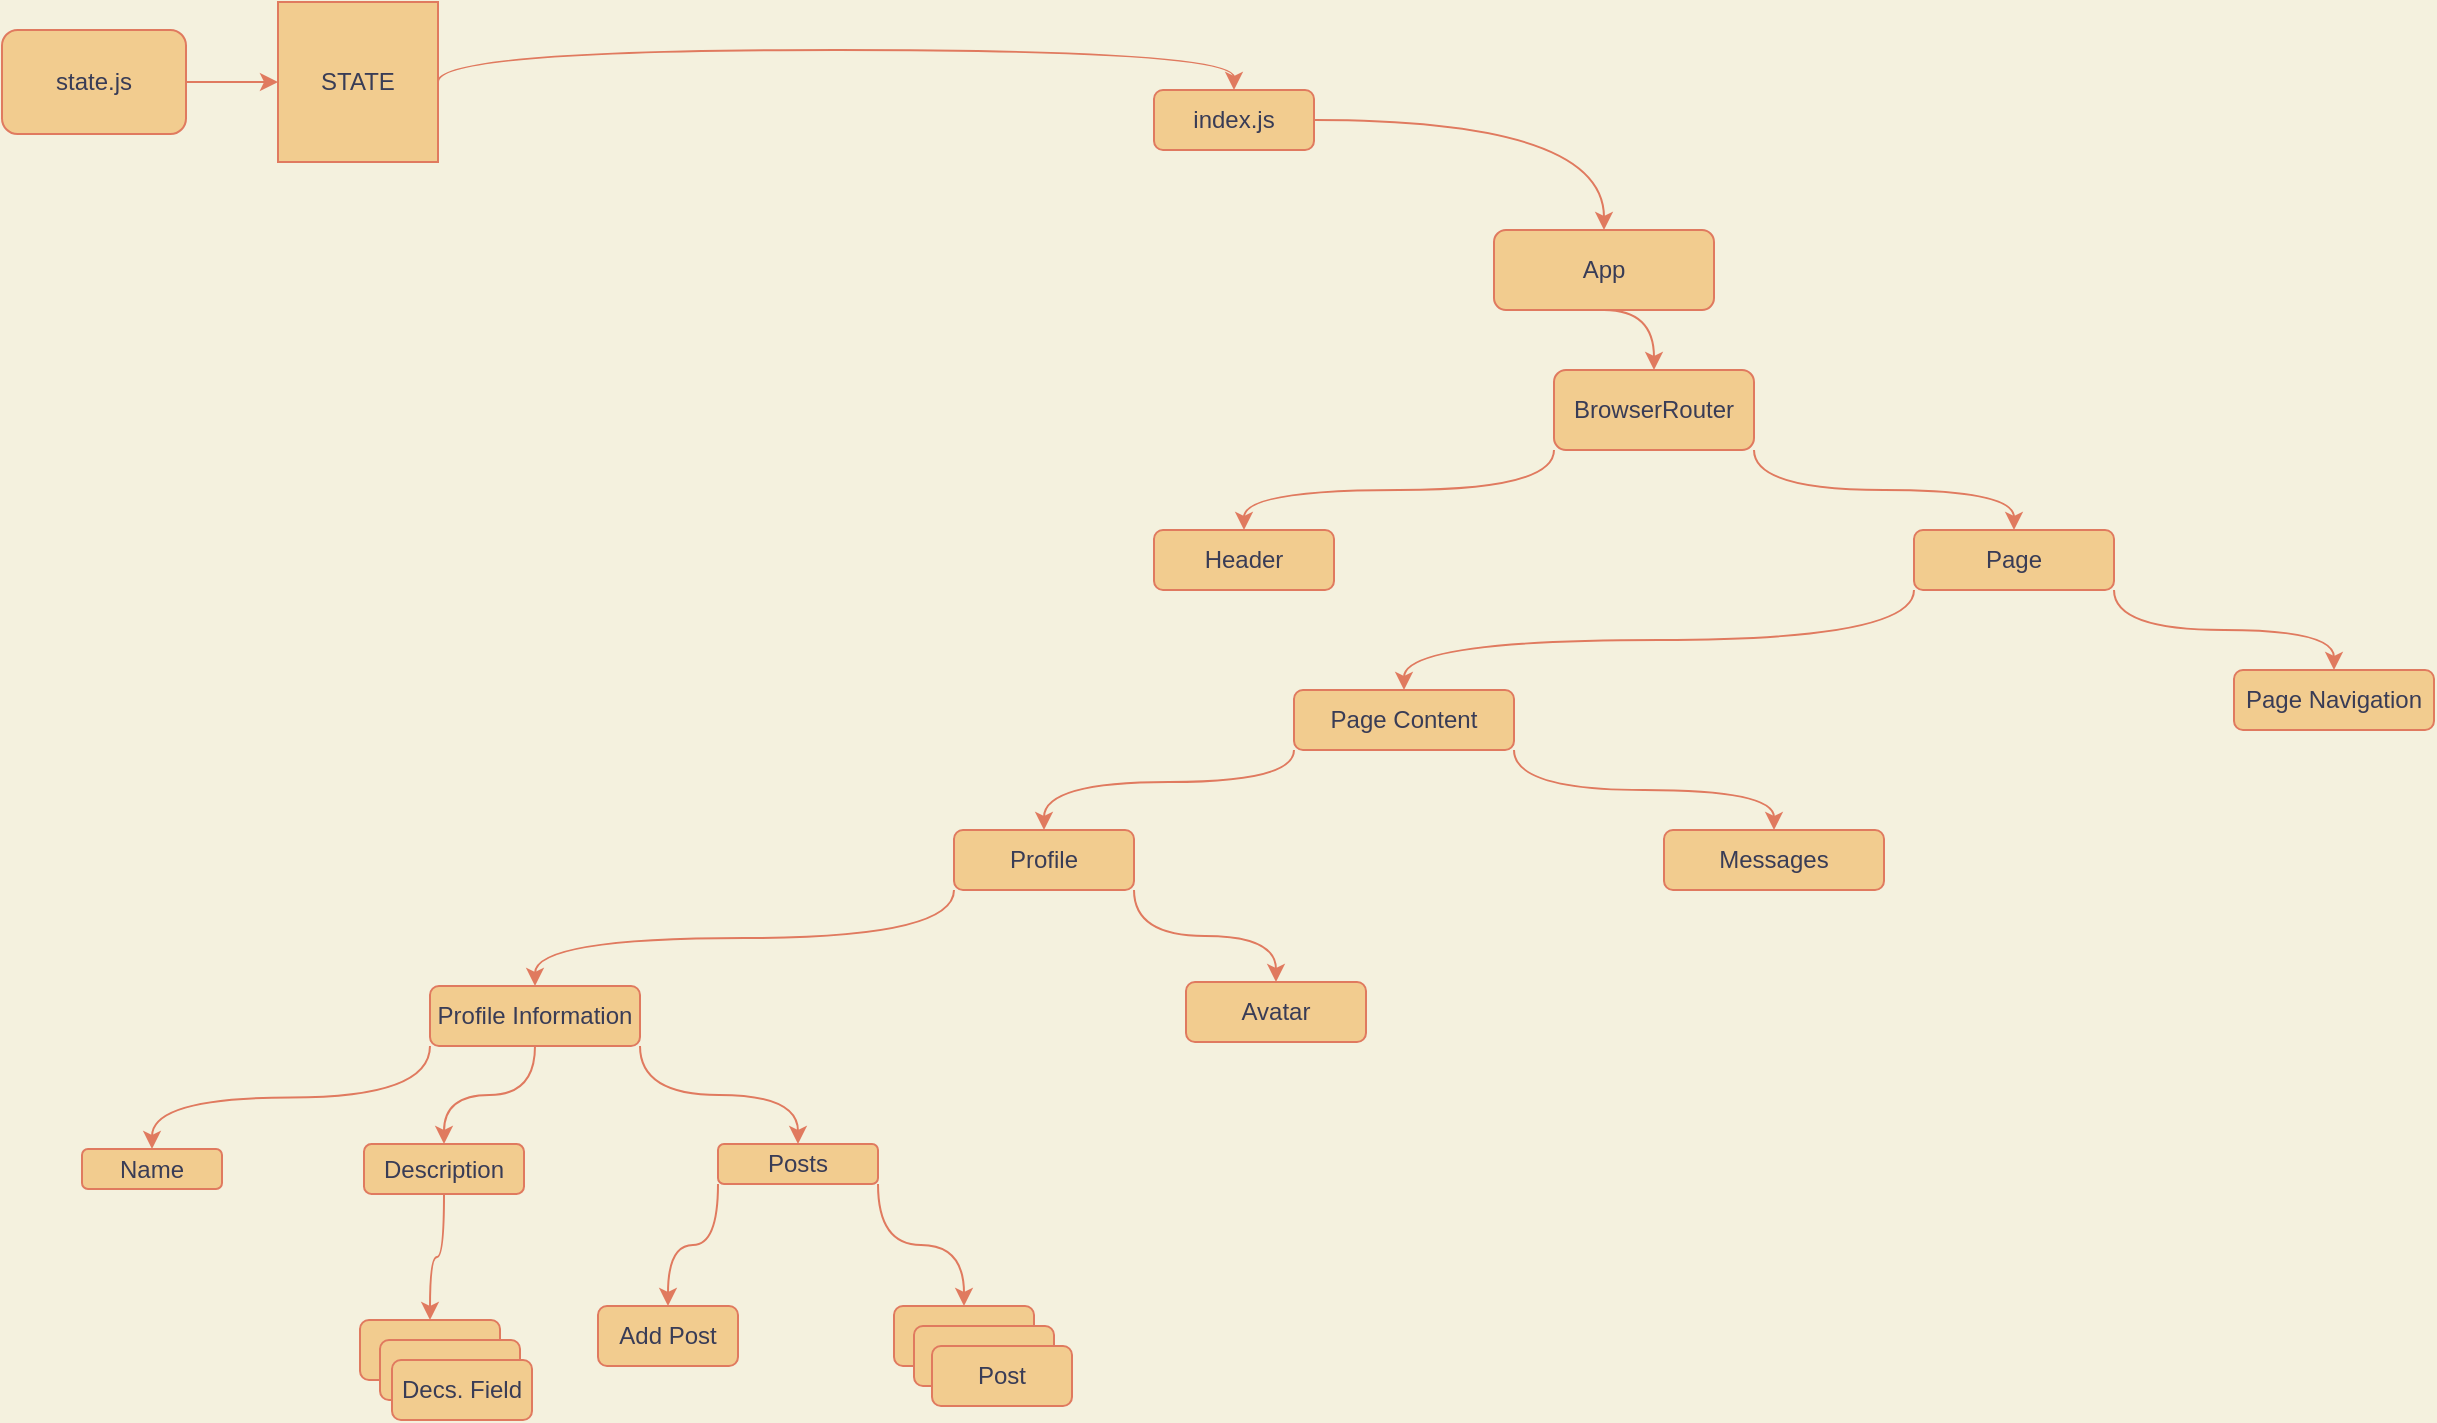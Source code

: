 <mxfile version="13.7.9" type="embed"><diagram id="_VKC_Ptesaq74gxCTPKM" name="Page-1"><mxGraphModel dx="1860" dy="760" grid="0" gridSize="10" guides="1" tooltips="1" connect="1" arrows="1" fold="1" page="1" pageScale="1" pageWidth="827" pageHeight="1169" background="#F4F1DE" math="0" shadow="0"><root><mxCell id="0"/><mxCell id="1" parent="0"/><mxCell id="IpltaGfH0LeB2DjWTrzb-53" style="edgeStyle=orthogonalEdgeStyle;rounded=0;orthogonalLoop=1;jettySize=auto;html=1;exitX=0.5;exitY=1;exitDx=0;exitDy=0;startArrow=none;startFill=0;entryX=0;entryY=0.5;entryDx=0;entryDy=0;labelBackgroundColor=#F4F1DE;strokeColor=#E07A5F;fontColor=#393C56;" parent="1" edge="1"><mxGeometry relative="1" as="geometry"><mxPoint x="324.03" y="250" as="targetPoint"/><Array as="points"><mxPoint x="269" y="470"/><mxPoint x="200" y="470"/><mxPoint x="200" y="250"/></Array></mxGeometry></mxCell><mxCell id="51kHfomaU9apBLXmp4Fj-2" style="edgeStyle=orthogonalEdgeStyle;orthogonalLoop=1;jettySize=auto;html=1;exitX=1;exitY=0.5;exitDx=0;exitDy=0;curved=1;entryX=0.5;entryY=0;entryDx=0;entryDy=0;labelBackgroundColor=#F4F1DE;strokeColor=#E07A5F;fontColor=#393C56;" parent="1" source="51kHfomaU9apBLXmp4Fj-1" target="51kHfomaU9apBLXmp4Fj-3" edge="1"><mxGeometry relative="1" as="geometry"><mxPoint x="83" y="114" as="targetPoint"/></mxGeometry></mxCell><mxCell id="51kHfomaU9apBLXmp4Fj-1" value="index.js" style="rounded=1;whiteSpace=wrap;html=1;fillColor=#F2CC8F;strokeColor=#E07A5F;fontColor=#393C56;" parent="1" vertex="1"><mxGeometry x="-67" y="44" width="80" height="30" as="geometry"/></mxCell><mxCell id="51kHfomaU9apBLXmp4Fj-4" style="edgeStyle=orthogonalEdgeStyle;curved=1;orthogonalLoop=1;jettySize=auto;html=1;exitX=0.5;exitY=1;exitDx=0;exitDy=0;entryX=0.5;entryY=0;entryDx=0;entryDy=0;labelBackgroundColor=#F4F1DE;strokeColor=#E07A5F;fontColor=#393C56;" parent="1" source="51kHfomaU9apBLXmp4Fj-3" target="51kHfomaU9apBLXmp4Fj-5" edge="1"><mxGeometry relative="1" as="geometry"><mxPoint x="173" y="204" as="targetPoint"/></mxGeometry></mxCell><mxCell id="51kHfomaU9apBLXmp4Fj-3" value="App" style="rounded=1;whiteSpace=wrap;html=1;fillColor=#F2CC8F;strokeColor=#E07A5F;fontColor=#393C56;" parent="1" vertex="1"><mxGeometry x="103" y="114" width="110" height="40" as="geometry"/></mxCell><mxCell id="51kHfomaU9apBLXmp4Fj-7" value="" style="edgeStyle=orthogonalEdgeStyle;curved=1;orthogonalLoop=1;jettySize=auto;html=1;exitX=0;exitY=1;exitDx=0;exitDy=0;labelBackgroundColor=#F4F1DE;strokeColor=#E07A5F;fontColor=#393C56;" parent="1" source="51kHfomaU9apBLXmp4Fj-5" target="51kHfomaU9apBLXmp4Fj-6" edge="1"><mxGeometry relative="1" as="geometry"/></mxCell><mxCell id="51kHfomaU9apBLXmp4Fj-8" style="edgeStyle=orthogonalEdgeStyle;curved=1;orthogonalLoop=1;jettySize=auto;html=1;exitX=1;exitY=1;exitDx=0;exitDy=0;entryX=0.5;entryY=0;entryDx=0;entryDy=0;labelBackgroundColor=#F4F1DE;strokeColor=#E07A5F;fontColor=#393C56;" parent="1" source="51kHfomaU9apBLXmp4Fj-5" target="51kHfomaU9apBLXmp4Fj-9" edge="1"><mxGeometry relative="1" as="geometry"><mxPoint x="403" y="264" as="targetPoint"/></mxGeometry></mxCell><mxCell id="51kHfomaU9apBLXmp4Fj-5" value="BrowserRouter" style="rounded=1;whiteSpace=wrap;html=1;fillColor=#F2CC8F;strokeColor=#E07A5F;fontColor=#393C56;" parent="1" vertex="1"><mxGeometry x="133" y="184" width="100" height="40" as="geometry"/></mxCell><mxCell id="51kHfomaU9apBLXmp4Fj-6" value="Header" style="whiteSpace=wrap;html=1;rounded=1;fillColor=#F2CC8F;strokeColor=#E07A5F;fontColor=#393C56;" parent="1" vertex="1"><mxGeometry x="-67" y="264" width="90" height="30" as="geometry"/></mxCell><mxCell id="51kHfomaU9apBLXmp4Fj-10" style="edgeStyle=orthogonalEdgeStyle;curved=1;orthogonalLoop=1;jettySize=auto;html=1;exitX=0;exitY=1;exitDx=0;exitDy=0;labelBackgroundColor=#F4F1DE;strokeColor=#E07A5F;fontColor=#393C56;" parent="1" source="51kHfomaU9apBLXmp4Fj-9" target="51kHfomaU9apBLXmp4Fj-11" edge="1"><mxGeometry relative="1" as="geometry"><mxPoint x="63" y="344" as="targetPoint"/></mxGeometry></mxCell><mxCell id="51kHfomaU9apBLXmp4Fj-12" style="edgeStyle=orthogonalEdgeStyle;curved=1;orthogonalLoop=1;jettySize=auto;html=1;exitX=1;exitY=1;exitDx=0;exitDy=0;labelBackgroundColor=#F4F1DE;strokeColor=#E07A5F;fontColor=#393C56;" parent="1" source="51kHfomaU9apBLXmp4Fj-9" target="51kHfomaU9apBLXmp4Fj-13" edge="1"><mxGeometry relative="1" as="geometry"><mxPoint x="523" y="334" as="targetPoint"/></mxGeometry></mxCell><mxCell id="51kHfomaU9apBLXmp4Fj-9" value="Page" style="rounded=1;whiteSpace=wrap;html=1;fillColor=#F2CC8F;strokeColor=#E07A5F;fontColor=#393C56;" parent="1" vertex="1"><mxGeometry x="313" y="264" width="100" height="30" as="geometry"/></mxCell><mxCell id="51kHfomaU9apBLXmp4Fj-14" style="edgeStyle=orthogonalEdgeStyle;curved=1;orthogonalLoop=1;jettySize=auto;html=1;exitX=0;exitY=1;exitDx=0;exitDy=0;labelBackgroundColor=#F4F1DE;strokeColor=#E07A5F;fontColor=#393C56;" parent="1" source="51kHfomaU9apBLXmp4Fj-11" target="51kHfomaU9apBLXmp4Fj-15" edge="1"><mxGeometry relative="1" as="geometry"><mxPoint x="-137" y="414" as="targetPoint"/><Array as="points"><mxPoint x="3" y="390"/><mxPoint x="-122" y="390"/></Array></mxGeometry></mxCell><mxCell id="51kHfomaU9apBLXmp4Fj-17" style="edgeStyle=orthogonalEdgeStyle;curved=1;orthogonalLoop=1;jettySize=auto;html=1;exitX=1;exitY=1;exitDx=0;exitDy=0;labelBackgroundColor=#F4F1DE;strokeColor=#E07A5F;fontColor=#393C56;" parent="1" source="51kHfomaU9apBLXmp4Fj-11" target="51kHfomaU9apBLXmp4Fj-16" edge="1"><mxGeometry relative="1" as="geometry"/></mxCell><mxCell id="51kHfomaU9apBLXmp4Fj-11" value="Page Content" style="rounded=1;whiteSpace=wrap;html=1;fillColor=#F2CC8F;strokeColor=#E07A5F;fontColor=#393C56;" parent="1" vertex="1"><mxGeometry x="3" y="344" width="110" height="30" as="geometry"/></mxCell><mxCell id="51kHfomaU9apBLXmp4Fj-13" value="Page Navigation" style="rounded=1;whiteSpace=wrap;html=1;fillColor=#F2CC8F;strokeColor=#E07A5F;fontColor=#393C56;" parent="1" vertex="1"><mxGeometry x="473" y="334" width="100" height="30" as="geometry"/></mxCell><mxCell id="51kHfomaU9apBLXmp4Fj-18" style="edgeStyle=orthogonalEdgeStyle;curved=1;orthogonalLoop=1;jettySize=auto;html=1;exitX=1;exitY=1;exitDx=0;exitDy=0;labelBackgroundColor=#F4F1DE;strokeColor=#E07A5F;fontColor=#393C56;" parent="1" source="51kHfomaU9apBLXmp4Fj-15" target="51kHfomaU9apBLXmp4Fj-19" edge="1"><mxGeometry relative="1" as="geometry"><mxPoint x="-227" y="494" as="targetPoint"/></mxGeometry></mxCell><mxCell id="8CLgUiQXmsCnCaFRaA8V-19" style="edgeStyle=orthogonalEdgeStyle;curved=1;orthogonalLoop=1;jettySize=auto;html=1;exitX=0;exitY=1;exitDx=0;exitDy=0;entryX=0.5;entryY=0;entryDx=0;entryDy=0;labelBackgroundColor=#F4F1DE;strokeColor=#E07A5F;fontColor=#393C56;" parent="1" source="51kHfomaU9apBLXmp4Fj-15" target="8CLgUiQXmsCnCaFRaA8V-4" edge="1"><mxGeometry relative="1" as="geometry"/></mxCell><mxCell id="51kHfomaU9apBLXmp4Fj-15" value="Profile" style="rounded=1;whiteSpace=wrap;html=1;fillColor=#F2CC8F;strokeColor=#E07A5F;fontColor=#393C56;" parent="1" vertex="1"><mxGeometry x="-167" y="414" width="90" height="30" as="geometry"/></mxCell><mxCell id="51kHfomaU9apBLXmp4Fj-16" value="Messages" style="rounded=1;whiteSpace=wrap;html=1;fillColor=#F2CC8F;strokeColor=#E07A5F;fontColor=#393C56;" parent="1" vertex="1"><mxGeometry x="188" y="414" width="110" height="30" as="geometry"/></mxCell><mxCell id="51kHfomaU9apBLXmp4Fj-19" value="Avatar" style="rounded=1;whiteSpace=wrap;html=1;fillColor=#F2CC8F;strokeColor=#E07A5F;fontColor=#393C56;" parent="1" vertex="1"><mxGeometry x="-51" y="490" width="90" height="30" as="geometry"/></mxCell><mxCell id="8CLgUiQXmsCnCaFRaA8V-1" style="edgeStyle=orthogonalEdgeStyle;curved=1;orthogonalLoop=1;jettySize=auto;html=1;exitX=0;exitY=1;exitDx=0;exitDy=0;labelBackgroundColor=#F4F1DE;strokeColor=#E07A5F;fontColor=#393C56;" parent="1" source="8CLgUiQXmsCnCaFRaA8V-4" target="8CLgUiQXmsCnCaFRaA8V-5" edge="1"><mxGeometry relative="1" as="geometry"><mxPoint x="-801" y="582" as="targetPoint"/></mxGeometry></mxCell><mxCell id="8CLgUiQXmsCnCaFRaA8V-2" style="edgeStyle=orthogonalEdgeStyle;curved=1;orthogonalLoop=1;jettySize=auto;html=1;exitX=0.5;exitY=1;exitDx=0;exitDy=0;entryX=0.5;entryY=0;entryDx=0;entryDy=0;labelBackgroundColor=#F4F1DE;strokeColor=#E07A5F;fontColor=#393C56;" parent="1" source="8CLgUiQXmsCnCaFRaA8V-4" target="8CLgUiQXmsCnCaFRaA8V-7" edge="1"><mxGeometry relative="1" as="geometry"><mxPoint x="-681" y="572" as="targetPoint"/></mxGeometry></mxCell><mxCell id="8CLgUiQXmsCnCaFRaA8V-3" style="edgeStyle=orthogonalEdgeStyle;curved=1;orthogonalLoop=1;jettySize=auto;html=1;exitX=1;exitY=1;exitDx=0;exitDy=0;labelBackgroundColor=#F4F1DE;strokeColor=#E07A5F;fontColor=#393C56;" parent="1" source="8CLgUiQXmsCnCaFRaA8V-4" target="8CLgUiQXmsCnCaFRaA8V-10" edge="1"><mxGeometry relative="1" as="geometry"><mxPoint x="-511" y="582" as="targetPoint"/></mxGeometry></mxCell><mxCell id="8CLgUiQXmsCnCaFRaA8V-4" value="Profile Information" style="rounded=1;whiteSpace=wrap;html=1;fillColor=#F2CC8F;strokeColor=#E07A5F;fontColor=#393C56;" parent="1" vertex="1"><mxGeometry x="-429" y="492" width="105" height="30" as="geometry"/></mxCell><mxCell id="8CLgUiQXmsCnCaFRaA8V-5" value="Name" style="rounded=1;whiteSpace=wrap;html=1;fillColor=#F2CC8F;strokeColor=#E07A5F;fontColor=#393C56;" parent="1" vertex="1"><mxGeometry x="-603" y="573.5" width="70" height="20" as="geometry"/></mxCell><mxCell id="8CLgUiQXmsCnCaFRaA8V-6" style="edgeStyle=orthogonalEdgeStyle;curved=1;orthogonalLoop=1;jettySize=auto;html=1;exitX=0.5;exitY=1;exitDx=0;exitDy=0;labelBackgroundColor=#F4F1DE;strokeColor=#E07A5F;fontColor=#393C56;" parent="1" source="8CLgUiQXmsCnCaFRaA8V-7" target="8CLgUiQXmsCnCaFRaA8V-11" edge="1"><mxGeometry relative="1" as="geometry"><mxPoint x="-611" y="652" as="targetPoint"/></mxGeometry></mxCell><mxCell id="8CLgUiQXmsCnCaFRaA8V-7" value="Description" style="rounded=1;whiteSpace=wrap;html=1;fillColor=#F2CC8F;strokeColor=#E07A5F;fontColor=#393C56;" parent="1" vertex="1"><mxGeometry x="-462" y="571" width="80" height="25" as="geometry"/></mxCell><mxCell id="8CLgUiQXmsCnCaFRaA8V-8" style="edgeStyle=orthogonalEdgeStyle;curved=1;orthogonalLoop=1;jettySize=auto;html=1;exitX=0;exitY=1;exitDx=0;exitDy=0;labelBackgroundColor=#F4F1DE;strokeColor=#E07A5F;fontColor=#393C56;" parent="1" source="8CLgUiQXmsCnCaFRaA8V-10" target="8CLgUiQXmsCnCaFRaA8V-14" edge="1"><mxGeometry relative="1" as="geometry"><mxPoint x="-411" y="652" as="targetPoint"/></mxGeometry></mxCell><mxCell id="8CLgUiQXmsCnCaFRaA8V-9" style="edgeStyle=orthogonalEdgeStyle;curved=1;orthogonalLoop=1;jettySize=auto;html=1;exitX=1;exitY=1;exitDx=0;exitDy=0;labelBackgroundColor=#F4F1DE;strokeColor=#E07A5F;fontColor=#393C56;" parent="1" source="8CLgUiQXmsCnCaFRaA8V-10" target="8CLgUiQXmsCnCaFRaA8V-15" edge="1"><mxGeometry relative="1" as="geometry"><mxPoint x="-231" y="652" as="targetPoint"/></mxGeometry></mxCell><mxCell id="8CLgUiQXmsCnCaFRaA8V-10" value="Posts" style="rounded=1;whiteSpace=wrap;html=1;fillColor=#F2CC8F;strokeColor=#E07A5F;fontColor=#393C56;" parent="1" vertex="1"><mxGeometry x="-285" y="571" width="80" height="20" as="geometry"/></mxCell><mxCell id="8CLgUiQXmsCnCaFRaA8V-11" value="" style="rounded=1;whiteSpace=wrap;html=1;fillColor=#F2CC8F;strokeColor=#E07A5F;fontColor=#393C56;" parent="1" vertex="1"><mxGeometry x="-464" y="659" width="70" height="30" as="geometry"/></mxCell><mxCell id="8CLgUiQXmsCnCaFRaA8V-12" value="" style="rounded=1;whiteSpace=wrap;html=1;fillColor=#F2CC8F;strokeColor=#E07A5F;fontColor=#393C56;" parent="1" vertex="1"><mxGeometry x="-454" y="669" width="70" height="30" as="geometry"/></mxCell><mxCell id="8CLgUiQXmsCnCaFRaA8V-13" value="Decs. Field" style="rounded=1;whiteSpace=wrap;html=1;fillColor=#F2CC8F;strokeColor=#E07A5F;fontColor=#393C56;" parent="1" vertex="1"><mxGeometry x="-448" y="679" width="70" height="30" as="geometry"/></mxCell><mxCell id="8CLgUiQXmsCnCaFRaA8V-14" value="Add Post" style="rounded=1;whiteSpace=wrap;html=1;fillColor=#F2CC8F;strokeColor=#E07A5F;fontColor=#393C56;" parent="1" vertex="1"><mxGeometry x="-345" y="652" width="70" height="30" as="geometry"/></mxCell><mxCell id="8CLgUiQXmsCnCaFRaA8V-15" value="" style="rounded=1;whiteSpace=wrap;html=1;fillColor=#F2CC8F;strokeColor=#E07A5F;fontColor=#393C56;" parent="1" vertex="1"><mxGeometry x="-197" y="652" width="70" height="30" as="geometry"/></mxCell><mxCell id="8CLgUiQXmsCnCaFRaA8V-16" value="" style="rounded=1;whiteSpace=wrap;html=1;fillColor=#F2CC8F;strokeColor=#E07A5F;fontColor=#393C56;" parent="1" vertex="1"><mxGeometry x="-187" y="662" width="70" height="30" as="geometry"/></mxCell><mxCell id="8CLgUiQXmsCnCaFRaA8V-17" value="Post" style="rounded=1;whiteSpace=wrap;html=1;fillColor=#F2CC8F;strokeColor=#E07A5F;fontColor=#393C56;" parent="1" vertex="1"><mxGeometry x="-178" y="672" width="70" height="30" as="geometry"/></mxCell><mxCell id="sJ3VXjdhkOgH4g20ok9D-8" style="edgeStyle=orthogonalEdgeStyle;curved=1;sketch=0;orthogonalLoop=1;jettySize=auto;html=1;exitX=1;exitY=0.5;exitDx=0;exitDy=0;entryX=0;entryY=0.5;entryDx=0;entryDy=0;fontColor=#393C56;strokeColor=#E07A5F;fillColor=#F2CC8F;" parent="1" source="sJ3VXjdhkOgH4g20ok9D-1" target="sJ3VXjdhkOgH4g20ok9D-2" edge="1"><mxGeometry relative="1" as="geometry"/></mxCell><mxCell id="sJ3VXjdhkOgH4g20ok9D-1" value="state.js" style="rounded=1;whiteSpace=wrap;html=1;sketch=0;fontColor=#393C56;strokeColor=#E07A5F;fillColor=#F2CC8F;" parent="1" vertex="1"><mxGeometry x="-643" y="14" width="92" height="52" as="geometry"/></mxCell><mxCell id="sJ3VXjdhkOgH4g20ok9D-9" style="edgeStyle=orthogonalEdgeStyle;curved=1;sketch=0;orthogonalLoop=1;jettySize=auto;html=1;exitX=1;exitY=0.5;exitDx=0;exitDy=0;entryX=0.5;entryY=0;entryDx=0;entryDy=0;fontColor=#393C56;strokeColor=#E07A5F;fillColor=#F2CC8F;" parent="1" source="sJ3VXjdhkOgH4g20ok9D-2" target="51kHfomaU9apBLXmp4Fj-1" edge="1"><mxGeometry relative="1" as="geometry"><Array as="points"><mxPoint x="-425" y="24"/><mxPoint x="-27" y="24"/></Array></mxGeometry></mxCell><mxCell id="sJ3VXjdhkOgH4g20ok9D-2" value="STATE" style="whiteSpace=wrap;html=1;aspect=fixed;rounded=0;sketch=0;fontColor=#393C56;strokeColor=#E07A5F;fillColor=#F2CC8F;" parent="1" vertex="1"><mxGeometry x="-505" width="80" height="80" as="geometry"/></mxCell></root></mxGraphModel></diagram></mxfile>